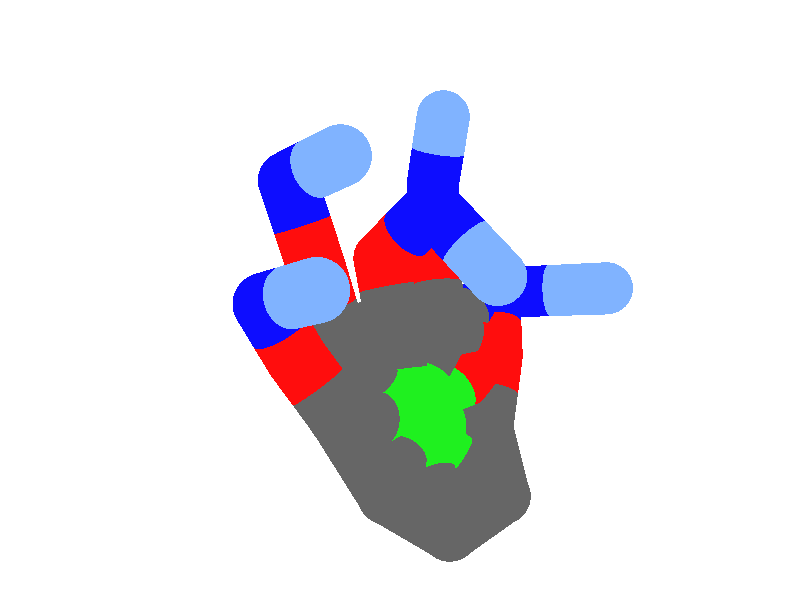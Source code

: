 global_settings {
	ambient_light rgb <0.200000002980232, 0.200000002980232, 0.200000002980232>
	max_trace_level 15
}

background { color rgb <1,1,1> }

camera {
	perspective
	location <13.5027371124989, -2.02615295089925, -12.6287769198698>
	angle 40
	up <-0.222260739162606, 0.796307607387722, -0.56257831298703>
	right <-0.582573085904214, -0.571145737083358, -0.578274283183637> * 1.33333333333333
	direction <-0.781798416093902, 0.19921531424052, 0.590850653858585> }

light_source {
	<10.4140634215915, -6.41893984767975, -94.1074853790546>
	color rgb <1, 1, 1>
	fade_distance 130.047837352261
	fade_power 0
	parallel
	point_at <-10.4140634215915, 6.41893984767975, 94.1074853790546>
}

light_source {
	<-5.22943468190072, 72.4327159626318, 23.6843087564014>
	color rgb <0.300000011920929, 0.300000011920929, 0.300000011920929>
	fade_distance 130.047837352261
	fade_power 0
	parallel
	point_at <5.22943468190072, -72.4327159626318, -23.6843087564014>
}

#default {
	finish {ambient .8 diffuse 1 specular 1 roughness .005 metallic 0.5}
}

union {
}
union {
sphere {
	<-2.27, -1.94, -0.01>, 0.5
	pigment { rgbt <0.400000005960464, 0.400000005960464, 0.400000005960464,0> }
}
sphere {
	<-0.72, -1.91, 0.13>, 0.5
	pigment { rgbt <0.400000005960464, 0.400000005960464, 0.400000005960464,0> }
}
sphere {
	<-3.18, -0.74, 0.07>, 0.5
	pigment { rgbt <0.400000005960464, 0.400000005960464, 0.400000005960464,0> }
}
sphere {
	<0.14, -0.84, 0.02>, 0.5
	pigment { rgbt <0.400000005960464, 0.400000005960464, 0.400000005960464,0> }
}
sphere {
	<-4.01, 0.29, -0.52>, 0.5
	pigment { rgbt <1, 0.0500000007450581, 0.0500000007450581,0> }
}
sphere {
	<-4.8, 1.38, -0.83>, 0.5
	pigment { rgbt <0.0500000007450581, 0.0500000007450581, 1,0> }
}
sphere {
	<-3.11, 1.22, -0.44>, 0.5
	pigment { rgbt <0.400000005960464, 0.400000005960464, 0.400000005960464,0> }
}
sphere {
	<0.5, 0.62, -0.41>, 0.5
	pigment { rgbt <0.400000005960464, 0.400000005960464, 0.400000005960464,0> }
}
sphere {
	<-1.46, 0.02, 0.17>, 0.5
	pigment { rgbt <0.119999997317791, 0.939999997615814, 0.119999997317791,0> }
}
sphere {
	<-1.91, 1.78, -0.61>, 0.5
	pigment { rgbt <0.400000005960464, 0.400000005960464, 0.400000005960464,0> }
}
sphere {
	<-0.54, 1.74, -0.4>, 0.5
	pigment { rgbt <0.400000005960464, 0.400000005960464, 0.400000005960464,0> }
}
sphere {
	<-3.67, 2.78, -1.13>, 0.5
	pigment { rgbt <1, 0.0500000007450581, 0.0500000007450581,0> }
}
sphere {
	<-2.06, 2.75, -1.07>, 0.5
	pigment { rgbt <1, 0.0500000007450581, 0.0500000007450581,0> }
}
sphere {
	<-0.43, 2.95, -1.05>, 0.5
	pigment { rgbt <1, 0.0500000007450581, 0.0500000007450581,0> }
}
sphere {
	<0.74, 1.73, -0.58>, 0.5
	pigment { rgbt <1, 0.0500000007450581, 0.0500000007450581,0> }
}
sphere {
	<1.08, 2.65, -0.99>, 0.5
	pigment { rgbt <0.0500000007450581, 0.0500000007450581, 1,0> }
}
sphere {
	<-0.32, 4.34, -1.72>, 0.5
	pigment { rgbt <0.0500000007450581, 0.0500000007450581, 1,0> }
}
sphere {
	<-2.18, 2.75, -2.54>, 0.5
	pigment { rgbt <0.0500000007450581, 0.0500000007450581, 1,0> }
}
sphere {
	<-3.82, 3.58, -1.8>, 0.5
	pigment { rgbt <0.0500000007450581, 0.0500000007450581, 1,0> }
}
sphere {
	<-5.33, 0.09, -2.59>, 0.5
	pigment { rgbt <0.5, 0.699999988079071, 1,0> }
}
sphere {
	<-3.91, 4.37, -2.81>, 0.5
	pigment { rgbt <0.5, 0.699999988079071, 1,0> }
}
sphere {
	<-2.26, 1.08, -2.71>, 0.5
	pigment { rgbt <0.5, 0.699999988079071, 1,0> }
}
sphere {
	<-0.26, 3.88, -2.95>, 0.5
	pigment { rgbt <0.5, 0.699999988079071, 1,0> }
}
sphere {
	<1.3, 2.09, -2.24>, 0.5
	pigment { rgbt <0.5, 0.699999988079071, 1,0> }
}
cylinder {
	<-2.26, 1.08, -2.71>, 	<-2.22, 1.915, -2.625>, 0.5
	pigment { rgbt <0.5, 0.699999988079071, 1, 0> }
}
cylinder {
	<-2.22, 1.915, -2.625>, 	<-2.18, 2.75, -2.54>, 0.5
	pigment { rgbt <0.0500000007450581, 0.0500000007450581, 1, 0> }
}
cylinder {
	<-3.91, 4.37, -2.81>, 	<-3.865, 3.975, -2.305>, 0.5
	pigment { rgbt <0.5, 0.699999988079071, 1, 0> }
}
cylinder {
	<-3.865, 3.975, -2.305>, 	<-3.82, 3.58, -1.8>, 0.5
	pigment { rgbt <0.0500000007450581, 0.0500000007450581, 1, 0> }
}
cylinder {
	<-0.26, 3.88, -2.95>, 	<-0.29, 4.11, -2.335>, 0.5
	pigment { rgbt <0.5, 0.699999988079071, 1, 0> }
}
cylinder {
	<-0.29, 4.11, -2.335>, 	<-0.32, 4.34, -1.72>, 0.5
	pigment { rgbt <0.0500000007450581, 0.0500000007450581, 1, 0> }
}
cylinder {
	<1.3, 2.09, -2.24>, 	<1.19, 2.37, -1.615>, 0.5
	pigment { rgbt <0.5, 0.699999988079071, 1, 0> }
}
cylinder {
	<1.19, 2.37, -1.615>, 	<1.08, 2.65, -0.99>, 0.5
	pigment { rgbt <0.0500000007450581, 0.0500000007450581, 1, 0> }
}
cylinder {
	<-5.33, 0.09, -2.59>, 	<-5.065, 0.735, -1.71>, 0.5
	pigment { rgbt <0.5, 0.699999988079071, 1, 0> }
}
cylinder {
	<-5.065, 0.735, -1.71>, 	<-4.8, 1.38, -0.83>, 0.5
	pigment { rgbt <0.0500000007450581, 0.0500000007450581, 1, 0> }
}
cylinder {
	<-2.18, 2.75, -2.54>, 	<-2.12, 2.75, -1.805>, 0.5
	pigment { rgbt <0.0500000007450581, 0.0500000007450581, 1, 0> }
}
cylinder {
	<-2.12, 2.75, -1.805>, 	<-2.06, 2.75, -1.07>, 0.5
	pigment { rgbt <1, 0.0500000007450581, 0.0500000007450581, 0> }
}
cylinder {
	<-3.82, 3.58, -1.8>, 	<-3.745, 3.18, -1.465>, 0.5
	pigment { rgbt <0.0500000007450581, 0.0500000007450581, 1, 0> }
}
cylinder {
	<-3.745, 3.18, -1.465>, 	<-3.67, 2.78, -1.13>, 0.5
	pigment { rgbt <1, 0.0500000007450581, 0.0500000007450581, 0> }
}
cylinder {
	<-2.06, 2.75, -1.07>, 	<-1.985, 2.265, -0.84>, 0.5
	pigment { rgbt <1, 0.0500000007450581, 0.0500000007450581, 0> }
}
cylinder {
	<-1.985, 2.265, -0.84>, 	<-1.91, 1.78, -0.61>, 0.5
	pigment { rgbt <0.400000005960464, 0.400000005960464, 0.400000005960464, 0> }
}
cylinder {
	<-0.43, 2.95, -1.05>, 	<-0.485, 2.345, -0.725>, 0.5
	pigment { rgbt <1, 0.0500000007450581, 0.0500000007450581, 0> }
}
cylinder {
	<-0.485, 2.345, -0.725>, 	<-0.54, 1.74, -0.4>, 0.5
	pigment { rgbt <0.400000005960464, 0.400000005960464, 0.400000005960464, 0> }
}
cylinder {
	<1.08, 2.65, -0.99>, 	<0.91, 2.19, -0.785>, 0.5
	pigment { rgbt <0.0500000007450581, 0.0500000007450581, 1, 0> }
}
cylinder {
	<0.91, 2.19, -0.785>, 	<0.74, 1.73, -0.58>, 0.5
	pigment { rgbt <1, 0.0500000007450581, 0.0500000007450581, 0> }
}
cylinder {
	<-4.8, 1.38, -0.83>, 	<-4.405, 0.835, -0.675>, 0.5
	pigment { rgbt <0.0500000007450581, 0.0500000007450581, 1, 0> }
}
cylinder {
	<-4.405, 0.835, -0.675>, 	<-4.01, 0.29, -0.52>, 0.5
	pigment { rgbt <1, 0.0500000007450581, 0.0500000007450581, 0> }
}
cylinder {
	<-4.8, 1.38, -0.83>, 	<-3.955, 1.3, -0.635>, 0.5
	pigment { rgbt <0.0500000007450581, 0.0500000007450581, 1, 0> }
}
cylinder {
	<-3.955, 1.3, -0.635>, 	<-3.11, 1.22, -0.44>, 0.5
	pigment { rgbt <0.400000005960464, 0.400000005960464, 0.400000005960464, 0> }
}
cylinder {
	<-1.91, 1.78, -0.61>, 	<-2.51, 1.5, -0.525>, 0.5
	pigment { rgbt <0.400000005960464, 0.400000005960464, 0.400000005960464, 0> }
}
cylinder {
	<-2.51, 1.5, -0.525>, 	<-3.11, 1.22, -0.44>, 0.5
	pigment { rgbt <0.400000005960464, 0.400000005960464, 0.400000005960464, 0> }
}
cylinder {
	<-1.91, 1.78, -0.61>, 	<-1.225, 1.76, -0.505>, 0.5
	pigment { rgbt <0.400000005960464, 0.400000005960464, 0.400000005960464, 0> }
}
cylinder {
	<-1.225, 1.76, -0.505>, 	<-0.54, 1.74, -0.4>, 0.5
	pigment { rgbt <0.400000005960464, 0.400000005960464, 0.400000005960464, 0> }
}
cylinder {
	<0.74, 1.73, -0.58>, 	<0.62, 1.175, -0.495>, 0.5
	pigment { rgbt <1, 0.0500000007450581, 0.0500000007450581, 0> }
}
cylinder {
	<0.62, 1.175, -0.495>, 	<0.5, 0.62, -0.41>, 0.5
	pigment { rgbt <0.400000005960464, 0.400000005960464, 0.400000005960464, 0> }
}
cylinder {
	<-4.01, 0.29, -0.52>, 	<-3.56, 0.755, -0.48>, 0.5
	pigment { rgbt <1, 0.0500000007450581, 0.0500000007450581, 0> }
}
cylinder {
	<-3.56, 0.755, -0.48>, 	<-3.11, 1.22, -0.44>, 0.5
	pigment { rgbt <0.400000005960464, 0.400000005960464, 0.400000005960464, 0> }
}
cylinder {
	<0.5, 0.62, -0.41>, 	<-0.02, 1.18, -0.405>, 0.5
	pigment { rgbt <0.400000005960464, 0.400000005960464, 0.400000005960464, 0> }
}
cylinder {
	<-0.02, 1.18, -0.405>, 	<-0.54, 1.74, -0.4>, 0.5
	pigment { rgbt <0.400000005960464, 0.400000005960464, 0.400000005960464, 0> }
}
cylinder {
	<0.5, 0.62, -0.41>, 	<0.32, -0.11, -0.195>, 0.5
	pigment { rgbt <0.400000005960464, 0.400000005960464, 0.400000005960464, 0> }
}
cylinder {
	<0.32, -0.11, -0.195>, 	<0.14, -0.84, 0.02>, 0.5
	pigment { rgbt <0.400000005960464, 0.400000005960464, 0.400000005960464, 0> }
}
cylinder {
	<-2.27, -1.94, -0.01>, 	<-2.725, -1.34, 0.03>, 0.5
	pigment { rgbt <0.400000005960464, 0.400000005960464, 0.400000005960464, 0> }
}
cylinder {
	<-2.725, -1.34, 0.03>, 	<-3.18, -0.74, 0.07>, 0.5
	pigment { rgbt <0.400000005960464, 0.400000005960464, 0.400000005960464, 0> }
}
cylinder {
	<-2.27, -1.94, -0.01>, 	<-1.495, -1.925, 0.06>, 0.5
	pigment { rgbt <0.400000005960464, 0.400000005960464, 0.400000005960464, 0> }
}
cylinder {
	<-1.495, -1.925, 0.06>, 	<-0.72, -1.91, 0.13>, 0.5
	pigment { rgbt <0.400000005960464, 0.400000005960464, 0.400000005960464, 0> }
}
cylinder {
	<0.14, -0.84, 0.02>, 	<-0.29, -1.375, 0.075>, 0.5
	pigment { rgbt <0.400000005960464, 0.400000005960464, 0.400000005960464, 0> }
}
cylinder {
	<-0.29, -1.375, 0.075>, 	<-0.72, -1.91, 0.13>, 0.5
	pigment { rgbt <0.400000005960464, 0.400000005960464, 0.400000005960464, 0> }
}
cylinder {
	<0.14, -0.84, 0.02>, 	<-0.66, -0.41, 0.095>, 0.5
	pigment { rgbt <0.400000005960464, 0.400000005960464, 0.400000005960464, 0> }
}
cylinder {
	<-0.66, -0.41, 0.095>, 	<-1.46, 0.02, 0.17>, 0.5
	pigment { rgbt <0.119999997317791, 0.939999997615814, 0.119999997317791, 0> }
}
cylinder {
	<-0.43, 2.95, -1.05>, 	<-0.375, 3.645, -1.385>, 0.5
	pigment { rgbt <1, 0.0500000007450581, 0.0500000007450581, 0> }
}
cylinder {
	<-0.375, 3.645, -1.385>, 	<-0.32, 4.34, -1.72>, 0.5
	pigment { rgbt <0.0500000007450581, 0.0500000007450581, 1, 0> }
}
cylinder {
	<-3.11, 1.22, -0.44>, 	<-3.39, 2, -0.785>, 0.5
	pigment { rgbt <0.400000005960464, 0.400000005960464, 0.400000005960464, 0> }
}
cylinder {
	<-3.39, 2, -0.785>, 	<-3.67, 2.78, -1.13>, 0.5
	pigment { rgbt <1, 0.0500000007450581, 0.0500000007450581, 0> }
}
cylinder {
	<-4.01, 0.29, -0.52>, 	<-3.595, -0.225, -0.225>, 0.5
	pigment { rgbt <1, 0.0500000007450581, 0.0500000007450581, 0> }
}
cylinder {
	<-3.595, -0.225, -0.225>, 	<-3.18, -0.74, 0.07>, 0.5
	pigment { rgbt <0.400000005960464, 0.400000005960464, 0.400000005960464, 0> }
}
cylinder {
	<-2.27, -1.94, -0.01>, 	<-1.865, -0.96, 0.08>, 0.5
	pigment { rgbt <0.400000005960464, 0.400000005960464, 0.400000005960464, 0> }
}
cylinder {
	<-1.865, -0.96, 0.08>, 	<-1.46, 0.02, 0.17>, 0.5
	pigment { rgbt <0.119999997317791, 0.939999997615814, 0.119999997317791, 0> }
}
cylinder {
	<-0.72, -1.91, 0.13>, 	<-1.09, -0.945, 0.15>, 0.5
	pigment { rgbt <0.400000005960464, 0.400000005960464, 0.400000005960464, 0> }
}
cylinder {
	<-1.09, -0.945, 0.15>, 	<-1.46, 0.02, 0.17>, 0.5
	pigment { rgbt <0.119999997317791, 0.939999997615814, 0.119999997317791, 0> }
}
cylinder {
	<-3.18, -0.74, 0.07>, 	<-2.32, -0.36, 0.12>, 0.5
	pigment { rgbt <0.400000005960464, 0.400000005960464, 0.400000005960464, 0> }
}
cylinder {
	<-2.32, -0.36, 0.12>, 	<-1.46, 0.02, 0.17>, 0.5
	pigment { rgbt <0.119999997317791, 0.939999997615814, 0.119999997317791, 0> }
}
cylinder {
	<0.5, 0.62, -0.41>, 	<-0.48, 0.32, -0.12>, 0.5
	pigment { rgbt <0.400000005960464, 0.400000005960464, 0.400000005960464, 0> }
}
cylinder {
	<-0.48, 0.32, -0.12>, 	<-1.46, 0.02, 0.17>, 0.5
	pigment { rgbt <0.119999997317791, 0.939999997615814, 0.119999997317791, 0> }
}
cylinder {
	<-0.54, 1.74, -0.4>, 	<-1, 0.88, -0.115>, 0.5
	pigment { rgbt <0.400000005960464, 0.400000005960464, 0.400000005960464, 0> }
}
cylinder {
	<-1, 0.88, -0.115>, 	<-1.46, 0.02, 0.17>, 0.5
	pigment { rgbt <0.119999997317791, 0.939999997615814, 0.119999997317791, 0> }
}
cylinder {
	<-1.91, 1.78, -0.61>, 	<-1.685, 0.9, -0.22>, 0.5
	pigment { rgbt <0.400000005960464, 0.400000005960464, 0.400000005960464, 0> }
}
cylinder {
	<-1.685, 0.9, -0.22>, 	<-1.46, 0.02, 0.17>, 0.5
	pigment { rgbt <0.119999997317791, 0.939999997615814, 0.119999997317791, 0> }
}
cylinder {
	<-3.11, 1.22, -0.44>, 	<-2.285, 0.62, -0.135>, 0.5
	pigment { rgbt <0.400000005960464, 0.400000005960464, 0.400000005960464, 0> }
}
cylinder {
	<-2.285, 0.62, -0.135>, 	<-1.46, 0.02, 0.17>, 0.5
	pigment { rgbt <0.119999997317791, 0.939999997615814, 0.119999997317791, 0> }
}
cylinder {
	<-4.01, 0.29, -0.52>, 	<-2.735, 0.155, -0.175>, 0.5
	pigment { rgbt <1, 0.0500000007450581, 0.0500000007450581, 0> }
}
cylinder {
	<-2.735, 0.155, -0.175>, 	<-1.46, 0.02, 0.17>, 0.5
	pigment { rgbt <0.119999997317791, 0.939999997615814, 0.119999997317791, 0> }
}
}
merge {
}
union {
}
union {
cylinder {
	<-2.26, 1.08, -2.71>, 	<-2.2205712464428, 1.90307523050664, -2.62621389869094>, 0.1
	pigment { rgbt <0.5, 0.699999988079071, 1, 0> }
}
cylinder {
	<-2.2205712464428, 1.90307523050664, -2.62621389869094>, 	<-2.18, 2.75, -2.54>, 0.1
	pigment { rgbt <0.0500000007450581, 0.0500000007450581, 1, 0> }
}
cylinder {
	<-3.91, 4.37, -2.81>, 	<-3.86584019347423, 3.98237503160713, -2.31442883787747>, 0.1
	pigment { rgbt <0.5, 0.699999988079071, 1, 0> }
}
cylinder {
	<-3.86584019347423, 3.98237503160713, -2.31442883787747>, 	<-3.82, 3.58, -1.8>, 0.1
	pigment { rgbt <0.0500000007450581, 0.0500000007450581, 1, 0> }
}
cylinder {
	<-0.26, 3.88, -2.95>, 	<-0.289452293290261, 4.10580091522533, -2.34622798754966>, 0.1
	pigment { rgbt <0.5, 0.699999988079071, 1, 0> }
}
cylinder {
	<-0.289452293290261, 4.10580091522533, -2.34622798754966>, 	<-0.32, 4.34, -1.72>, 0.1
	pigment { rgbt <0.0500000007450581, 0.0500000007450581, 1, 0> }
}
cylinder {
	<1.3, 2.09, -2.24>, 	<1.19190302708364, 2.36515593105983, -1.62581265388431>, 0.1
	pigment { rgbt <0.5, 0.699999988079071, 1, 0> }
}
cylinder {
	<1.19190302708364, 2.36515593105983, -1.62581265388431>, 	<1.08, 2.65, -0.99>, 0.1
	pigment { rgbt <0.0500000007450581, 0.0500000007450581, 1, 0> }
}
cylinder {
	<-5.33, 0.09, -2.59>, 	<-5.0678322387207, 0.728106437830753, -1.71940517009138>, 0.1
	pigment { rgbt <0.5, 0.699999988079071, 1, 0> }
}
cylinder {
	<-5.0678322387207, 0.728106437830753, -1.71940517009138>, 	<-4.8, 1.38, -0.83>, 0.1
	pigment { rgbt <0.0500000007450581, 0.0500000007450581, 1, 0> }
}
cylinder {
	<-2.18, 2.75, -2.54>, 	<-2.11963387095745, 2.75, -1.8005149192288>, 0.1
	pigment { rgbt <0.0500000007450581, 0.0500000007450581, 1, 0> }
}
cylinder {
	<-2.11963387095745, 2.75, -1.8005149192288>, 	<-2.06, 2.75, -1.07>, 0.1
	pigment { rgbt <1, 0.0500000007450581, 0.0500000007450581, 0> }
}
cylinder {
	<-3.82, 3.58, -1.8>, 	<-3.74435972200455, 3.17658518402424, -1.4621400916203>, 0.1
	pigment { rgbt <0.0500000007450581, 0.0500000007450581, 1, 0> }
}
cylinder {
	<-3.74435972200455, 3.17658518402424, -1.4621400916203>, 	<-3.67, 2.78, -1.13>, 0.1
	pigment { rgbt <1, 0.0500000007450581, 0.0500000007450581, 0> }
}
cylinder {
	<-2.06, 2.75, -1.07>, 	<-1.98873625139252, 2.28916109233828, -0.851457837603719>, 0.1
	pigment { rgbt <1, 0.0500000007450581, 0.0500000007450581, 0> }
}
cylinder {
	<-1.98873625139252, 2.28916109233828, -0.851457837603719>, 	<-1.91, 1.78, -0.61>, 0.1
	pigment { rgbt <0.400000005960464, 0.400000005960464, 0.400000005960464, 0> }
}
cylinder {
	<-0.43, 2.95, -1.05>, 	<-0.482844598036644, 2.36870942159691, -0.737736466147101>, 0.1
	pigment { rgbt <1, 0.0500000007450581, 0.0500000007450581, 0> }
}
cylinder {
	<-0.482844598036644, 2.36870942159691, -0.737736466147101>, 	<-0.54, 1.74, -0.4>, 0.1
	pigment { rgbt <0.400000005960464, 0.400000005960464, 0.400000005960464, 0> }
}
cylinder {
	<1.08, 2.65, -0.99>, 	<0.908560760753117, 2.1861055879202, -0.783264446790523>, 0.1
	pigment { rgbt <0.0500000007450581, 0.0500000007450581, 1, 0> }
}
cylinder {
	<0.908560760753117, 2.1861055879202, -0.783264446790523>, 	<0.74, 1.73, -0.58>, 0.1
	pigment { rgbt <1, 0.0500000007450581, 0.0500000007450581, 0> }
}
cylinder {
	<-4.8, 1.38, -0.83>, 	<-4.40242654676918, 0.831449286048619, -0.673990163922084>, 0.1
	pigment { rgbt <0.0500000007450581, 0.0500000007450581, 1, 0> }
}
cylinder {
	<-4.40242654676918, 0.831449286048619, -0.673990163922084>, 	<-4.01, 0.29, -0.52>, 0.1
	pigment { rgbt <1, 0.0500000007450581, 0.0500000007450581, 0> }
}
cylinder {
	<-4.8, 1.38, -0.83>, 	<-3.97683110654699, 1.30206685032398, -0.64003794766469>, 0.1
	pigment { rgbt <0.0500000007450581, 0.0500000007450581, 1, 0> }
}
cylinder {
	<-3.97683110654699, 1.30206685032398, -0.64003794766469>, 	<-3.11, 1.22, -0.44>, 0.1
	pigment { rgbt <0.400000005960464, 0.400000005960464, 0.400000005960464, 0> }
}
cylinder {
	<-1.91, 1.78, -0.61>, 	<-2.51, 1.5, -0.525>, 0.1
	pigment { rgbt <0.400000005960464, 0.400000005960464, 0.400000005960464, 0> }
}
cylinder {
	<-2.51, 1.5, -0.525>, 	<-3.11, 1.22, -0.44>, 0.1
	pigment { rgbt <0.400000005960464, 0.400000005960464, 0.400000005960464, 0> }
}
cylinder {
	<-1.91, 1.78, -0.61>, 	<-1.225, 1.76, -0.505>, 0.1
	pigment { rgbt <0.400000005960464, 0.400000005960464, 0.400000005960464, 0> }
}
cylinder {
	<-1.225, 1.76, -0.505>, 	<-0.54, 1.74, -0.4>, 0.1
	pigment { rgbt <0.400000005960464, 0.400000005960464, 0.400000005960464, 0> }
}
cylinder {
	<0.74, 1.73, -0.58>, 	<0.625643109404885, 1.20109938099759, -0.498997202495127>, 0.1
	pigment { rgbt <1, 0.0500000007450581, 0.0500000007450581, 0> }
}
cylinder {
	<0.625643109404885, 1.20109938099759, -0.498997202495127>, 	<0.5, 0.62, -0.41>, 0.1
	pigment { rgbt <0.400000005960464, 0.400000005960464, 0.400000005960464, 0> }
}
cylinder {
	<-4.01, 0.29, -0.52>, 	<-3.57874060759222, 0.735634705488036, -0.481665831785975>, 0.1
	pigment { rgbt <1, 0.0500000007450581, 0.0500000007450581, 0> }
}
cylinder {
	<-3.57874060759222, 0.735634705488036, -0.481665831785975>, 	<-3.11, 1.22, -0.44>, 0.1
	pigment { rgbt <0.400000005960464, 0.400000005960464, 0.400000005960464, 0> }
}
cylinder {
	<0.5, 0.62, -0.41>, 	<-0.02, 1.18, -0.405>, 0.1
	pigment { rgbt <0.400000005960464, 0.400000005960464, 0.400000005960464, 0> }
}
cylinder {
	<-0.02, 1.18, -0.405>, 	<-0.54, 1.74, -0.4>, 0.1
	pigment { rgbt <0.400000005960464, 0.400000005960464, 0.400000005960464, 0> }
}
cylinder {
	<0.5, 0.62, -0.41>, 	<0.32, -0.11, -0.195>, 0.1
	pigment { rgbt <0.400000005960464, 0.400000005960464, 0.400000005960464, 0> }
}
cylinder {
	<0.32, -0.11, -0.195>, 	<0.14, -0.84, 0.02>, 0.1
	pigment { rgbt <0.400000005960464, 0.400000005960464, 0.400000005960464, 0> }
}
cylinder {
	<-2.27, -1.94, -0.01>, 	<-2.725, -1.34, 0.03>, 0.1
	pigment { rgbt <0.400000005960464, 0.400000005960464, 0.400000005960464, 0> }
}
cylinder {
	<-2.725, -1.34, 0.03>, 	<-3.18, -0.74, 0.07>, 0.1
	pigment { rgbt <0.400000005960464, 0.400000005960464, 0.400000005960464, 0> }
}
cylinder {
	<-2.27, -1.94, -0.01>, 	<-1.495, -1.925, 0.06>, 0.1
	pigment { rgbt <0.400000005960464, 0.400000005960464, 0.400000005960464, 0> }
}
cylinder {
	<-1.495, -1.925, 0.06>, 	<-0.72, -1.91, 0.13>, 0.1
	pigment { rgbt <0.400000005960464, 0.400000005960464, 0.400000005960464, 0> }
}
cylinder {
	<0.14, -0.84, 0.02>, 	<-0.29, -1.375, 0.075>, 0.1
	pigment { rgbt <0.400000005960464, 0.400000005960464, 0.400000005960464, 0> }
}
cylinder {
	<-0.29, -1.375, 0.075>, 	<-0.72, -1.91, 0.13>, 0.1
	pigment { rgbt <0.400000005960464, 0.400000005960464, 0.400000005960464, 0> }
}
cylinder {
	<0.14, -0.84, 0.02>, 	<-0.653416226289046, -0.413538778369638, 0.094382771214598>, 0.1
	pigment { rgbt <0.400000005960464, 0.400000005960464, 0.400000005960464, 0> }
}
cylinder {
	<-0.653416226289046, -0.413538778369638, 0.094382771214598>, 	<-1.46, 0.02, 0.17>, 0.1
	pigment { rgbt <0.119999997317791, 0.939999997615814, 0.119999997317791, 0> }
}
cylinder {
	<-0.43, 2.95, -1.05>, 	<-0.37531998143045, 3.64095659828795, -1.38305102219635>, 0.1
	pigment { rgbt <1, 0.0500000007450581, 0.0500000007450581, 0> }
}
cylinder {
	<-0.37531998143045, 3.64095659828795, -1.38305102219635>, 	<-0.32, 4.34, -1.72>, 0.1
	pigment { rgbt <0.0500000007450581, 0.0500000007450581, 1, 0> }
}
cylinder {
	<-3.11, 1.22, -0.44>, 	<-3.39842173219536, 2.02346053968707, -0.795376777169282>, 0.1
	pigment { rgbt <0.400000005960464, 0.400000005960464, 0.400000005960464, 0> }
}
cylinder {
	<-3.39842173219536, 2.02346053968707, -0.795376777169282>, 	<-3.67, 2.78, -1.13>, 0.1
	pigment { rgbt <1, 0.0500000007450581, 0.0500000007450581, 0> }
}
cylinder {
	<-4.01, 0.29, -0.52>, 	<-3.61047210717343, -0.205799674230563, -0.235998244858221>, 0.1
	pigment { rgbt <1, 0.0500000007450581, 0.0500000007450581, 0> }
}
cylinder {
	<-3.61047210717343, -0.205799674230563, -0.235998244858221>, 	<-3.18, -0.74, 0.07>, 0.1
	pigment { rgbt <0.400000005960464, 0.400000005960464, 0.400000005960464, 0> }
}
cylinder {
	<-2.27, -1.94, -0.01>, 	<-1.86785425248462, -0.966906586259088, 0.0793657216700838>, 0.1
	pigment { rgbt <0.400000005960464, 0.400000005960464, 0.400000005960464, 0> }
}
cylinder {
	<-1.86785425248462, -0.966906586259088, 0.0793657216700838>, 	<-1.46, 0.02, 0.17>, 0.1
	pigment { rgbt <0.119999997317791, 0.939999997615814, 0.119999997317791, 0> }
}
cylinder {
	<-0.72, -1.91, 0.13>, 	<-1.08731545527606, -0.952001582861078, 0.149854889474382>, 0.1
	pigment { rgbt <0.400000005960464, 0.400000005960464, 0.400000005960464, 0> }
}
cylinder {
	<-1.08731545527606, -0.952001582861078, 0.149854889474382>, 	<-1.46, 0.02, 0.17>, 0.1
	pigment { rgbt <0.119999997317791, 0.939999997615814, 0.119999997317791, 0> }
}
cylinder {
	<-3.18, -0.74, 0.07>, 	<-2.32685046961968, -0.363026951692417, 0.119601716882577>, 0.1
	pigment { rgbt <0.400000005960464, 0.400000005960464, 0.400000005960464, 0> }
}
cylinder {
	<-2.32685046961968, -0.363026951692417, 0.119601716882577>, 	<-1.46, 0.02, 0.17>, 0.1
	pigment { rgbt <0.119999997317791, 0.939999997615814, 0.119999997317791, 0> }
}
cylinder {
	<0.5, 0.62, -0.41>, 	<-0.473099428042177, 0.322112419987089, -0.122042005987519>, 0.1
	pigment { rgbt <0.400000005960464, 0.400000005960464, 0.400000005960464, 0> }
}
cylinder {
	<-0.473099428042177, 0.322112419987089, -0.122042005987519>, 	<-1.46, 0.02, 0.17>, 0.1
	pigment { rgbt <0.119999997317791, 0.939999997615814, 0.119999997317791, 0> }
}
cylinder {
	<-0.54, 1.74, -0.4>, 	<-0.996604608642456, 0.886347905581495, -0.117103666384565>, 0.1
	pigment { rgbt <0.400000005960464, 0.400000005960464, 0.400000005960464, 0> }
}
cylinder {
	<-0.996604608642456, 0.886347905581495, -0.117103666384565>, 	<-1.46, 0.02, 0.17>, 0.1
	pigment { rgbt <0.119999997317791, 0.939999997615814, 0.119999997317791, 0> }
}
cylinder {
	<-1.91, 1.78, -0.61>, 	<-1.68670713835142, 0.906676807774457, -0.222959039809135>, 0.1
	pigment { rgbt <0.400000005960464, 0.400000005960464, 0.400000005960464, 0> }
}
cylinder {
	<-1.68670713835142, 0.906676807774457, -0.222959039809135>, 	<-1.46, 0.02, 0.17>, 0.1
	pigment { rgbt <0.119999997317791, 0.939999997615814, 0.119999997317791, 0> }
}
cylinder {
	<-3.11, 1.22, -0.44>, 	<-2.29081133238102, 0.624226423549833, -0.137148431971165>, 0.1
	pigment { rgbt <0.400000005960464, 0.400000005960464, 0.400000005960464, 0> }
}
cylinder {
	<-2.29081133238102, 0.624226423549833, -0.137148431971165>, 	<-1.46, 0.02, 0.17>, 0.1
	pigment { rgbt <0.119999997317791, 0.939999997615814, 0.119999997317791, 0> }
}
cylinder {
	<-4.01, 0.29, -0.52>, 	<-2.76812977759312, 0.158507858803977, -0.183964528054609>, 0.1
	pigment { rgbt <1, 0.0500000007450581, 0.0500000007450581, 0> }
}
cylinder {
	<-2.76812977759312, 0.158507858803977, -0.183964528054609>, 	<-1.46, 0.02, 0.17>, 0.1
	pigment { rgbt <0.119999997317791, 0.939999997615814, 0.119999997317791, 0> }
}
sphere {
	<-2.27, -1.94, -0.01>, 0.51
	pigment { rgbt <0.400000005960464, 0.400000005960464, 0.400000005960464,0> }
}
sphere {
	<-0.72, -1.91, 0.13>, 0.51
	pigment { rgbt <0.400000005960464, 0.400000005960464, 0.400000005960464,0> }
}
sphere {
	<-3.18, -0.74, 0.07>, 0.51
	pigment { rgbt <0.400000005960464, 0.400000005960464, 0.400000005960464,0> }
}
sphere {
	<0.14, -0.84, 0.02>, 0.51
	pigment { rgbt <0.400000005960464, 0.400000005960464, 0.400000005960464,0> }
}
sphere {
	<-4.01, 0.29, -0.52>, 0.456
	pigment { rgbt <1, 0.0500000007450581, 0.0500000007450581,0> }
}
sphere {
	<-4.8, 1.38, -0.83>, 0.465
	pigment { rgbt <0.0500000007450581, 0.0500000007450581, 1,0> }
}
sphere {
	<-3.11, 1.22, -0.44>, 0.51
	pigment { rgbt <0.400000005960464, 0.400000005960464, 0.400000005960464,0> }
}
sphere {
	<0.5, 0.62, -0.41>, 0.51
	pigment { rgbt <0.400000005960464, 0.400000005960464, 0.400000005960464,0> }
}
sphere {
	<-1.46, 0.02, 0.17>, 0.525
	pigment { rgbt <0.119999997317791, 0.939999997615814, 0.119999997317791,0> }
}
sphere {
	<-1.91, 1.78, -0.61>, 0.51
	pigment { rgbt <0.400000005960464, 0.400000005960464, 0.400000005960464,0> }
}
sphere {
	<-0.54, 1.74, -0.4>, 0.51
	pigment { rgbt <0.400000005960464, 0.400000005960464, 0.400000005960464,0> }
}
sphere {
	<-3.67, 2.78, -1.13>, 0.456
	pigment { rgbt <1, 0.0500000007450581, 0.0500000007450581,0> }
}
sphere {
	<-2.06, 2.75, -1.07>, 0.456
	pigment { rgbt <1, 0.0500000007450581, 0.0500000007450581,0> }
}
sphere {
	<-0.43, 2.95, -1.05>, 0.456
	pigment { rgbt <1, 0.0500000007450581, 0.0500000007450581,0> }
}
sphere {
	<0.74, 1.73, -0.58>, 0.456
	pigment { rgbt <1, 0.0500000007450581, 0.0500000007450581,0> }
}
sphere {
	<1.08, 2.65, -0.99>, 0.465
	pigment { rgbt <0.0500000007450581, 0.0500000007450581, 1,0> }
}
sphere {
	<-0.32, 4.34, -1.72>, 0.465
	pigment { rgbt <0.0500000007450581, 0.0500000007450581, 1,0> }
}
sphere {
	<-2.18, 2.75, -2.54>, 0.465
	pigment { rgbt <0.0500000007450581, 0.0500000007450581, 1,0> }
}
sphere {
	<-3.82, 3.58, -1.8>, 0.465
	pigment { rgbt <0.0500000007450581, 0.0500000007450581, 1,0> }
}
sphere {
	<-5.33, 0.09, -2.59>, 0.441
	pigment { rgbt <0.5, 0.699999988079071, 1,0> }
}
sphere {
	<-3.91, 4.37, -2.81>, 0.441
	pigment { rgbt <0.5, 0.699999988079071, 1,0> }
}
sphere {
	<-2.26, 1.08, -2.71>, 0.441
	pigment { rgbt <0.5, 0.699999988079071, 1,0> }
}
sphere {
	<-0.26, 3.88, -2.95>, 0.441
	pigment { rgbt <0.5, 0.699999988079071, 1,0> }
}
sphere {
	<1.3, 2.09, -2.24>, 0.441
	pigment { rgbt <0.5, 0.699999988079071, 1,0> }
}
}
merge {
}
